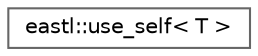 digraph "类继承关系图"
{
 // LATEX_PDF_SIZE
  bgcolor="transparent";
  edge [fontname=Helvetica,fontsize=10,labelfontname=Helvetica,labelfontsize=10];
  node [fontname=Helvetica,fontsize=10,shape=box,height=0.2,width=0.4];
  rankdir="LR";
  Node0 [id="Node000000",label="eastl::use_self\< T \>",height=0.2,width=0.4,color="grey40", fillcolor="white", style="filled",URL="$structeastl_1_1use__self.html",tooltip=" "];
}
